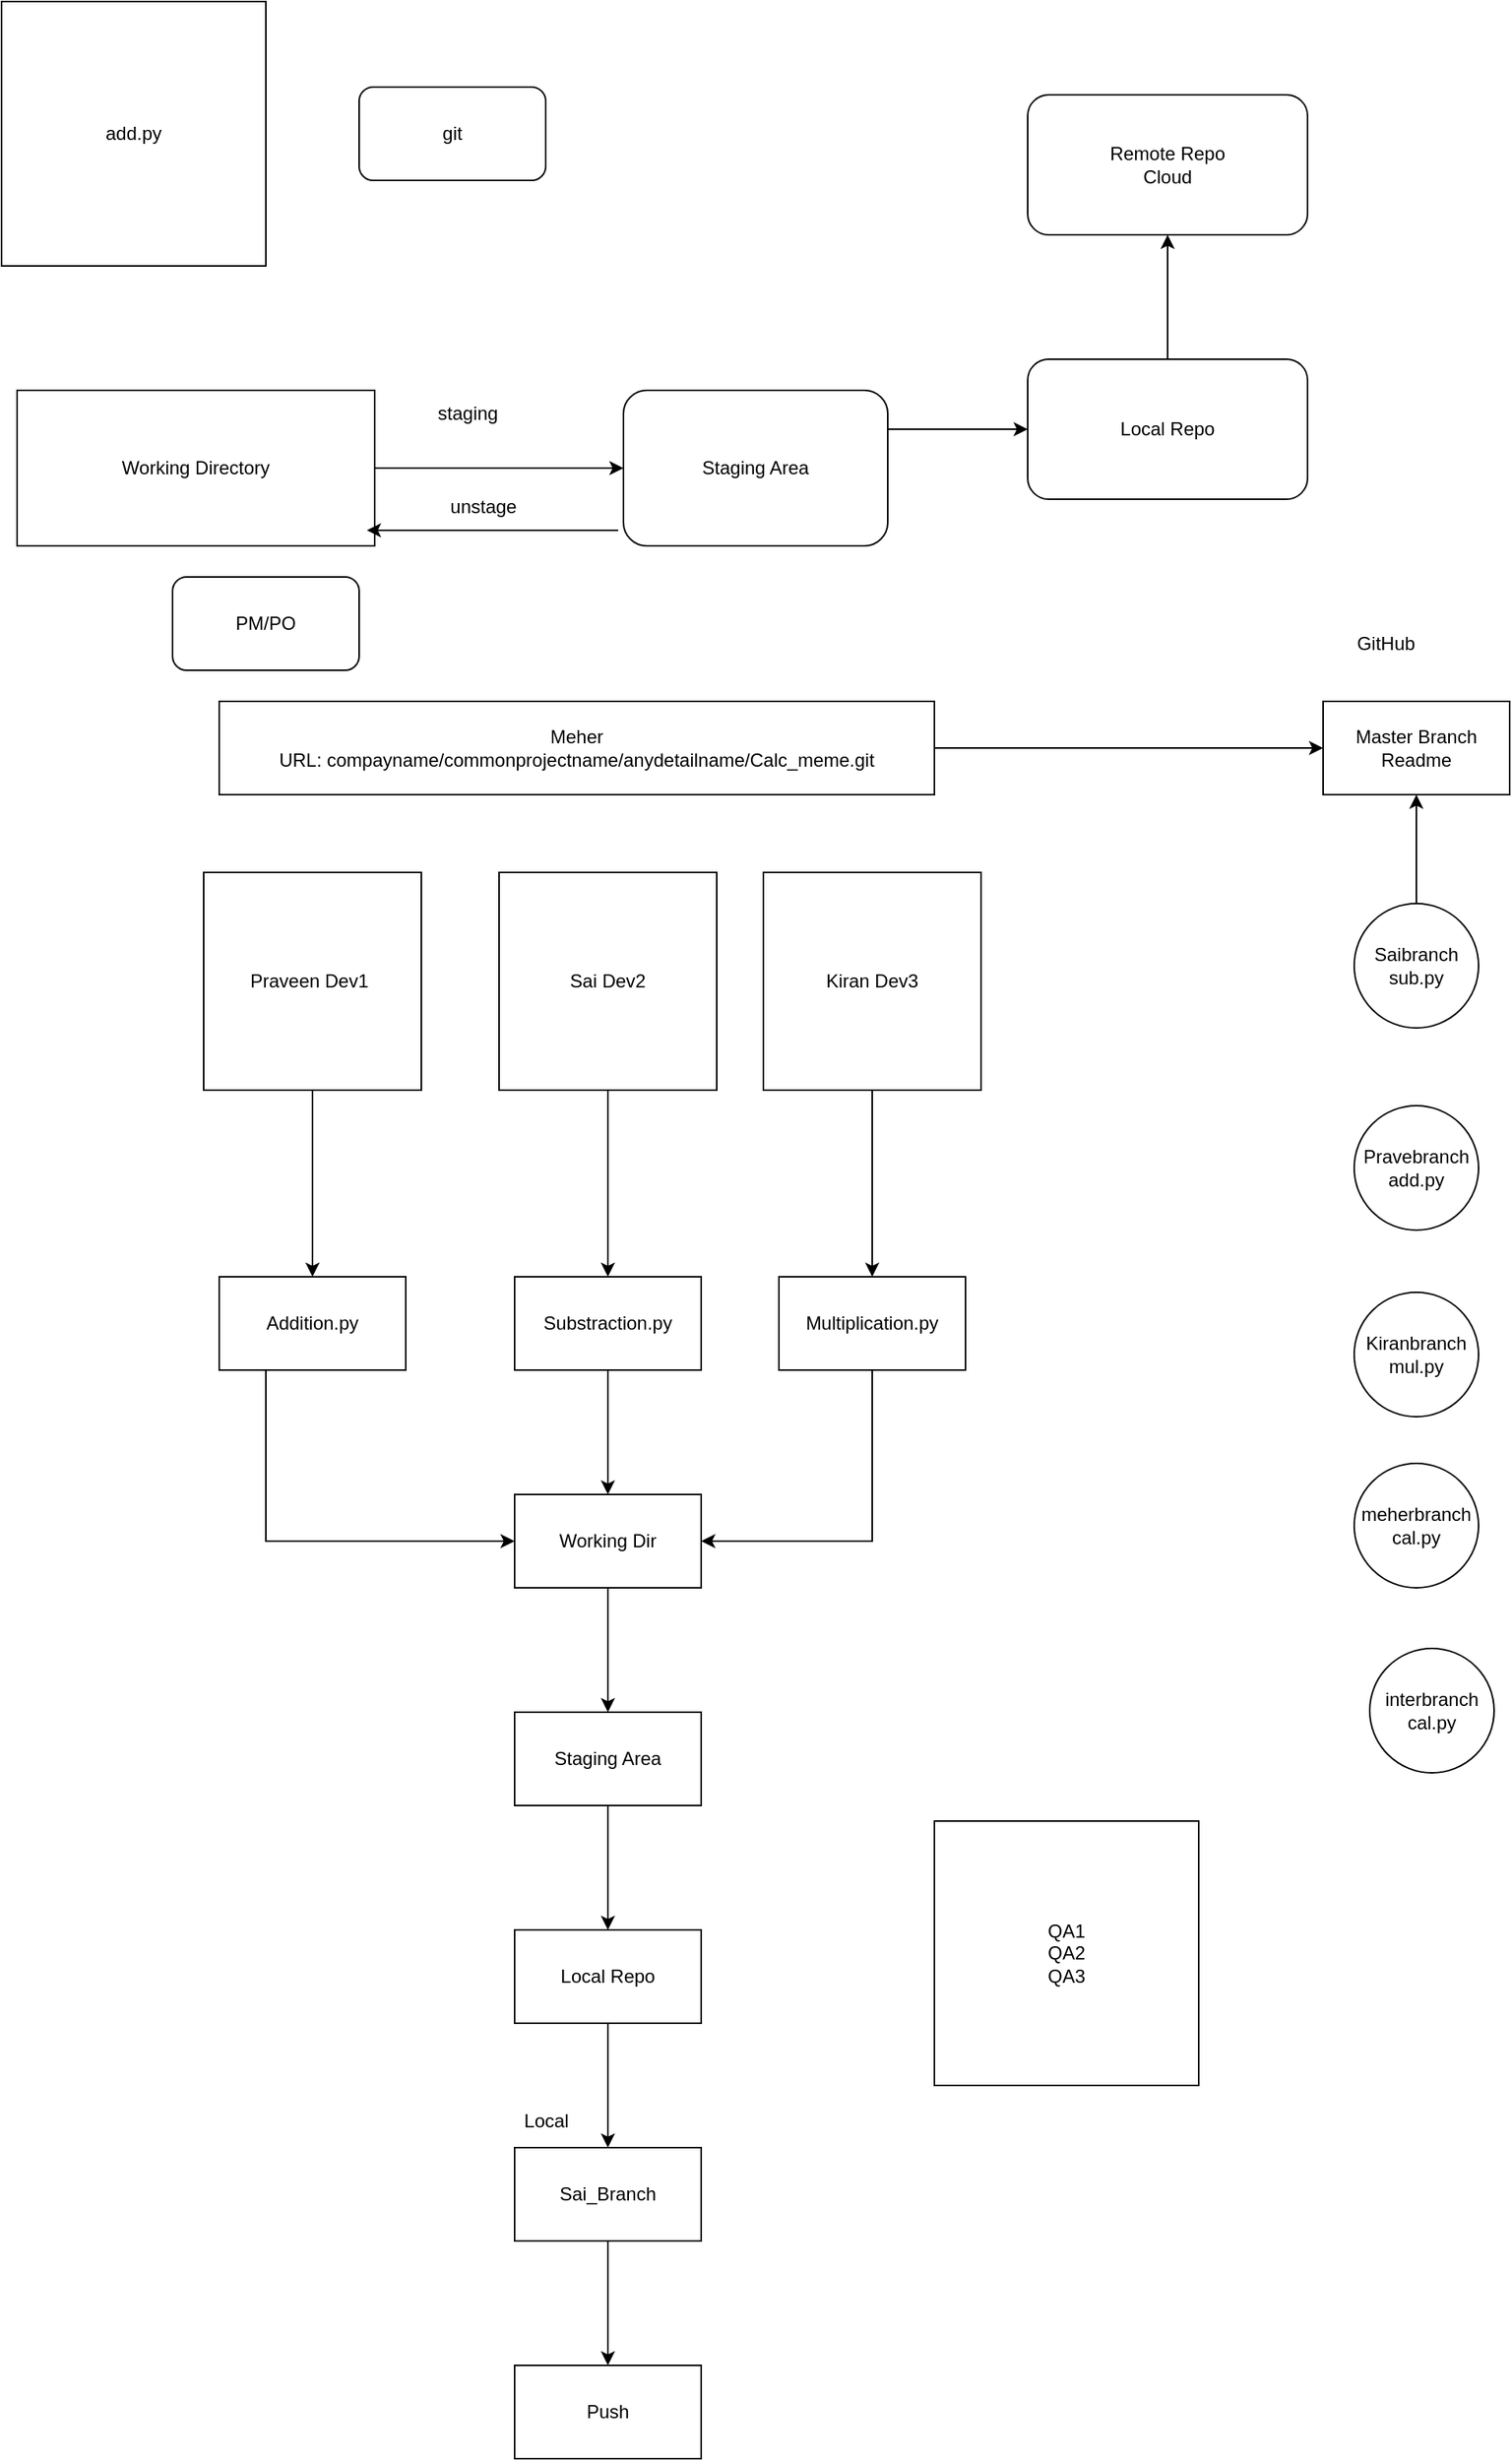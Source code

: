 <mxfile version="24.4.14" type="device">
  <diagram name="Page-1" id="Of9Uxh95Q-X_KCOaJxD-">
    <mxGraphModel dx="1877" dy="522" grid="1" gridSize="10" guides="1" tooltips="1" connect="1" arrows="1" fold="1" page="1" pageScale="1" pageWidth="827" pageHeight="1169" math="0" shadow="0">
      <root>
        <mxCell id="0" />
        <mxCell id="1" parent="0" />
        <mxCell id="voYisuBpqOGVWTI6edSo-1" value="add.py" style="whiteSpace=wrap;html=1;aspect=fixed;" parent="1" vertex="1">
          <mxGeometry x="-40" y="30" width="170" height="170" as="geometry" />
        </mxCell>
        <mxCell id="voYisuBpqOGVWTI6edSo-2" value="git" style="rounded=1;whiteSpace=wrap;html=1;" parent="1" vertex="1">
          <mxGeometry x="190" y="85" width="120" height="60" as="geometry" />
        </mxCell>
        <mxCell id="voYisuBpqOGVWTI6edSo-5" value="" style="edgeStyle=orthogonalEdgeStyle;rounded=0;orthogonalLoop=1;jettySize=auto;html=1;" parent="1" source="voYisuBpqOGVWTI6edSo-3" target="voYisuBpqOGVWTI6edSo-4" edge="1">
          <mxGeometry relative="1" as="geometry" />
        </mxCell>
        <mxCell id="voYisuBpqOGVWTI6edSo-3" value="Working Directory" style="rounded=0;whiteSpace=wrap;html=1;" parent="1" vertex="1">
          <mxGeometry x="-30" y="280" width="230" height="100" as="geometry" />
        </mxCell>
        <mxCell id="voYisuBpqOGVWTI6edSo-4" value="Staging Area" style="rounded=1;whiteSpace=wrap;html=1;" parent="1" vertex="1">
          <mxGeometry x="360" y="280" width="170" height="100" as="geometry" />
        </mxCell>
        <mxCell id="voYisuBpqOGVWTI6edSo-6" value="staging" style="text;html=1;align=center;verticalAlign=middle;whiteSpace=wrap;rounded=0;" parent="1" vertex="1">
          <mxGeometry x="230" y="280" width="60" height="30" as="geometry" />
        </mxCell>
        <mxCell id="voYisuBpqOGVWTI6edSo-7" value="unstage" style="text;html=1;align=center;verticalAlign=middle;whiteSpace=wrap;rounded=0;" parent="1" vertex="1">
          <mxGeometry x="240" y="340" width="60" height="30" as="geometry" />
        </mxCell>
        <mxCell id="voYisuBpqOGVWTI6edSo-8" value="" style="endArrow=classic;html=1;rounded=0;exitX=-0.02;exitY=0.9;exitDx=0;exitDy=0;exitPerimeter=0;" parent="1" source="voYisuBpqOGVWTI6edSo-4" edge="1">
          <mxGeometry width="50" height="50" relative="1" as="geometry">
            <mxPoint x="345" y="365" as="sourcePoint" />
            <mxPoint x="195" y="370" as="targetPoint" />
          </mxGeometry>
        </mxCell>
        <mxCell id="voYisuBpqOGVWTI6edSo-14" value="" style="edgeStyle=orthogonalEdgeStyle;rounded=0;orthogonalLoop=1;jettySize=auto;html=1;" parent="1" source="voYisuBpqOGVWTI6edSo-10" target="voYisuBpqOGVWTI6edSo-13" edge="1">
          <mxGeometry relative="1" as="geometry" />
        </mxCell>
        <mxCell id="voYisuBpqOGVWTI6edSo-10" value="Local Repo" style="rounded=1;whiteSpace=wrap;html=1;" parent="1" vertex="1">
          <mxGeometry x="620" y="260" width="180" height="90" as="geometry" />
        </mxCell>
        <mxCell id="voYisuBpqOGVWTI6edSo-12" value="" style="edgeStyle=orthogonalEdgeStyle;rounded=0;orthogonalLoop=1;jettySize=auto;html=1;entryX=0;entryY=0.5;entryDx=0;entryDy=0;exitX=1;exitY=0.25;exitDx=0;exitDy=0;" parent="1" source="voYisuBpqOGVWTI6edSo-4" target="voYisuBpqOGVWTI6edSo-10" edge="1">
          <mxGeometry relative="1" as="geometry">
            <mxPoint x="210" y="340" as="sourcePoint" />
            <mxPoint x="370" y="340" as="targetPoint" />
          </mxGeometry>
        </mxCell>
        <mxCell id="voYisuBpqOGVWTI6edSo-13" value="Remote Repo&lt;br&gt;Cloud" style="rounded=1;whiteSpace=wrap;html=1;" parent="1" vertex="1">
          <mxGeometry x="620" y="90" width="180" height="90" as="geometry" />
        </mxCell>
        <mxCell id="JHmqWKbBTHZgdUDeonHa-7" value="" style="edgeStyle=orthogonalEdgeStyle;rounded=0;orthogonalLoop=1;jettySize=auto;html=1;" edge="1" parent="1" source="JHmqWKbBTHZgdUDeonHa-1" target="JHmqWKbBTHZgdUDeonHa-6">
          <mxGeometry relative="1" as="geometry" />
        </mxCell>
        <mxCell id="JHmqWKbBTHZgdUDeonHa-1" value="Praveen Dev1&lt;span style=&quot;white-space: pre;&quot;&gt;&#x9;&lt;/span&gt;" style="whiteSpace=wrap;html=1;aspect=fixed;" vertex="1" parent="1">
          <mxGeometry x="90" y="590" width="140" height="140" as="geometry" />
        </mxCell>
        <mxCell id="JHmqWKbBTHZgdUDeonHa-9" value="" style="edgeStyle=orthogonalEdgeStyle;rounded=0;orthogonalLoop=1;jettySize=auto;html=1;" edge="1" parent="1" source="JHmqWKbBTHZgdUDeonHa-2" target="JHmqWKbBTHZgdUDeonHa-8">
          <mxGeometry relative="1" as="geometry" />
        </mxCell>
        <mxCell id="JHmqWKbBTHZgdUDeonHa-2" value="Sai Dev2" style="whiteSpace=wrap;html=1;aspect=fixed;" vertex="1" parent="1">
          <mxGeometry x="280" y="590" width="140" height="140" as="geometry" />
        </mxCell>
        <mxCell id="JHmqWKbBTHZgdUDeonHa-11" value="" style="edgeStyle=orthogonalEdgeStyle;rounded=0;orthogonalLoop=1;jettySize=auto;html=1;" edge="1" parent="1" source="JHmqWKbBTHZgdUDeonHa-3" target="JHmqWKbBTHZgdUDeonHa-10">
          <mxGeometry relative="1" as="geometry" />
        </mxCell>
        <mxCell id="JHmqWKbBTHZgdUDeonHa-3" value="Kiran Dev3" style="whiteSpace=wrap;html=1;aspect=fixed;" vertex="1" parent="1">
          <mxGeometry x="450" y="590" width="140" height="140" as="geometry" />
        </mxCell>
        <mxCell id="JHmqWKbBTHZgdUDeonHa-19" value="" style="edgeStyle=orthogonalEdgeStyle;rounded=0;orthogonalLoop=1;jettySize=auto;html=1;" edge="1" parent="1" source="JHmqWKbBTHZgdUDeonHa-4" target="JHmqWKbBTHZgdUDeonHa-18">
          <mxGeometry relative="1" as="geometry" />
        </mxCell>
        <mxCell id="JHmqWKbBTHZgdUDeonHa-4" value="Meher&lt;div&gt;URL: compayname/commonprojectname/anydetailname/Calc_meme.git&lt;/div&gt;" style="rounded=0;whiteSpace=wrap;html=1;" vertex="1" parent="1">
          <mxGeometry x="100" y="480" width="460" height="60" as="geometry" />
        </mxCell>
        <mxCell id="JHmqWKbBTHZgdUDeonHa-5" value="PM/PO" style="rounded=1;whiteSpace=wrap;html=1;" vertex="1" parent="1">
          <mxGeometry x="70" y="400" width="120" height="60" as="geometry" />
        </mxCell>
        <mxCell id="JHmqWKbBTHZgdUDeonHa-34" style="edgeStyle=orthogonalEdgeStyle;rounded=0;orthogonalLoop=1;jettySize=auto;html=1;exitX=0.25;exitY=1;exitDx=0;exitDy=0;entryX=0;entryY=0.5;entryDx=0;entryDy=0;" edge="1" parent="1" source="JHmqWKbBTHZgdUDeonHa-6" target="JHmqWKbBTHZgdUDeonHa-12">
          <mxGeometry relative="1" as="geometry" />
        </mxCell>
        <mxCell id="JHmqWKbBTHZgdUDeonHa-6" value="Addition.py" style="whiteSpace=wrap;html=1;" vertex="1" parent="1">
          <mxGeometry x="100" y="850" width="120" height="60" as="geometry" />
        </mxCell>
        <mxCell id="JHmqWKbBTHZgdUDeonHa-13" value="" style="edgeStyle=orthogonalEdgeStyle;rounded=0;orthogonalLoop=1;jettySize=auto;html=1;" edge="1" parent="1" source="JHmqWKbBTHZgdUDeonHa-8" target="JHmqWKbBTHZgdUDeonHa-12">
          <mxGeometry relative="1" as="geometry" />
        </mxCell>
        <mxCell id="JHmqWKbBTHZgdUDeonHa-8" value="Substraction.py" style="whiteSpace=wrap;html=1;" vertex="1" parent="1">
          <mxGeometry x="290" y="850" width="120" height="60" as="geometry" />
        </mxCell>
        <mxCell id="JHmqWKbBTHZgdUDeonHa-10" value="Multiplication.py" style="whiteSpace=wrap;html=1;" vertex="1" parent="1">
          <mxGeometry x="460" y="850" width="120" height="60" as="geometry" />
        </mxCell>
        <mxCell id="JHmqWKbBTHZgdUDeonHa-15" value="" style="edgeStyle=orthogonalEdgeStyle;rounded=0;orthogonalLoop=1;jettySize=auto;html=1;" edge="1" parent="1" source="JHmqWKbBTHZgdUDeonHa-12" target="JHmqWKbBTHZgdUDeonHa-14">
          <mxGeometry relative="1" as="geometry" />
        </mxCell>
        <mxCell id="JHmqWKbBTHZgdUDeonHa-12" value="Working Dir" style="whiteSpace=wrap;html=1;" vertex="1" parent="1">
          <mxGeometry x="290" y="990" width="120" height="60" as="geometry" />
        </mxCell>
        <mxCell id="JHmqWKbBTHZgdUDeonHa-17" value="" style="edgeStyle=orthogonalEdgeStyle;rounded=0;orthogonalLoop=1;jettySize=auto;html=1;" edge="1" parent="1" source="JHmqWKbBTHZgdUDeonHa-14" target="JHmqWKbBTHZgdUDeonHa-16">
          <mxGeometry relative="1" as="geometry" />
        </mxCell>
        <mxCell id="JHmqWKbBTHZgdUDeonHa-14" value="Staging Area" style="whiteSpace=wrap;html=1;" vertex="1" parent="1">
          <mxGeometry x="290" y="1130" width="120" height="60" as="geometry" />
        </mxCell>
        <mxCell id="JHmqWKbBTHZgdUDeonHa-21" value="" style="edgeStyle=orthogonalEdgeStyle;rounded=0;orthogonalLoop=1;jettySize=auto;html=1;" edge="1" parent="1" source="JHmqWKbBTHZgdUDeonHa-16" target="JHmqWKbBTHZgdUDeonHa-20">
          <mxGeometry relative="1" as="geometry" />
        </mxCell>
        <mxCell id="JHmqWKbBTHZgdUDeonHa-16" value="Local Repo" style="whiteSpace=wrap;html=1;" vertex="1" parent="1">
          <mxGeometry x="290" y="1270" width="120" height="60" as="geometry" />
        </mxCell>
        <mxCell id="JHmqWKbBTHZgdUDeonHa-27" value="" style="edgeStyle=orthogonalEdgeStyle;rounded=0;orthogonalLoop=1;jettySize=auto;html=1;entryX=0.5;entryY=1;entryDx=0;entryDy=0;" edge="1" parent="1" source="JHmqWKbBTHZgdUDeonHa-26" target="JHmqWKbBTHZgdUDeonHa-18">
          <mxGeometry relative="1" as="geometry">
            <mxPoint x="800" y="590" as="sourcePoint" />
            <mxPoint x="880" y="570" as="targetPoint" />
          </mxGeometry>
        </mxCell>
        <mxCell id="JHmqWKbBTHZgdUDeonHa-18" value="Master Branch&lt;div&gt;Readme&lt;/div&gt;" style="whiteSpace=wrap;html=1;rounded=0;" vertex="1" parent="1">
          <mxGeometry x="810" y="480" width="120" height="60" as="geometry" />
        </mxCell>
        <mxCell id="JHmqWKbBTHZgdUDeonHa-25" value="" style="edgeStyle=orthogonalEdgeStyle;rounded=0;orthogonalLoop=1;jettySize=auto;html=1;" edge="1" parent="1" source="JHmqWKbBTHZgdUDeonHa-20" target="JHmqWKbBTHZgdUDeonHa-24">
          <mxGeometry relative="1" as="geometry" />
        </mxCell>
        <mxCell id="JHmqWKbBTHZgdUDeonHa-20" value="Sai_Branch" style="whiteSpace=wrap;html=1;" vertex="1" parent="1">
          <mxGeometry x="290" y="1410" width="120" height="60" as="geometry" />
        </mxCell>
        <mxCell id="JHmqWKbBTHZgdUDeonHa-22" value="GitHub" style="text;html=1;align=center;verticalAlign=middle;resizable=0;points=[];autosize=1;strokeColor=none;fillColor=none;" vertex="1" parent="1">
          <mxGeometry x="820" y="428" width="60" height="30" as="geometry" />
        </mxCell>
        <mxCell id="JHmqWKbBTHZgdUDeonHa-23" value="Local" style="text;html=1;align=center;verticalAlign=middle;resizable=0;points=[];autosize=1;strokeColor=none;fillColor=none;" vertex="1" parent="1">
          <mxGeometry x="285" y="1378" width="50" height="30" as="geometry" />
        </mxCell>
        <mxCell id="JHmqWKbBTHZgdUDeonHa-24" value="Push" style="whiteSpace=wrap;html=1;" vertex="1" parent="1">
          <mxGeometry x="290" y="1550" width="120" height="60" as="geometry" />
        </mxCell>
        <mxCell id="JHmqWKbBTHZgdUDeonHa-26" value="Saibranch&lt;div&gt;sub.py&lt;/div&gt;" style="ellipse;whiteSpace=wrap;html=1;rounded=0;" vertex="1" parent="1">
          <mxGeometry x="830" y="610" width="80" height="80" as="geometry" />
        </mxCell>
        <mxCell id="JHmqWKbBTHZgdUDeonHa-29" value="Pravebranch&lt;div&gt;add.py&lt;/div&gt;" style="ellipse;whiteSpace=wrap;html=1;rounded=0;" vertex="1" parent="1">
          <mxGeometry x="830" y="740" width="80" height="80" as="geometry" />
        </mxCell>
        <mxCell id="JHmqWKbBTHZgdUDeonHa-30" value="Kiranbranch&lt;div&gt;mul.py&lt;/div&gt;" style="ellipse;whiteSpace=wrap;html=1;rounded=0;" vertex="1" parent="1">
          <mxGeometry x="830" y="860" width="80" height="80" as="geometry" />
        </mxCell>
        <mxCell id="JHmqWKbBTHZgdUDeonHa-35" style="edgeStyle=orthogonalEdgeStyle;rounded=0;orthogonalLoop=1;jettySize=auto;html=1;exitX=0.5;exitY=1;exitDx=0;exitDy=0;entryX=1;entryY=0.5;entryDx=0;entryDy=0;" edge="1" parent="1" source="JHmqWKbBTHZgdUDeonHa-10" target="JHmqWKbBTHZgdUDeonHa-12">
          <mxGeometry relative="1" as="geometry">
            <mxPoint x="439.75" y="980" as="sourcePoint" />
            <mxPoint x="599.75" y="1090" as="targetPoint" />
          </mxGeometry>
        </mxCell>
        <mxCell id="JHmqWKbBTHZgdUDeonHa-36" value="QA1&lt;div&gt;QA2&lt;/div&gt;&lt;div&gt;QA3&lt;/div&gt;" style="whiteSpace=wrap;html=1;aspect=fixed;" vertex="1" parent="1">
          <mxGeometry x="560" y="1200" width="170" height="170" as="geometry" />
        </mxCell>
        <mxCell id="JHmqWKbBTHZgdUDeonHa-37" value="meherbranch&lt;div&gt;cal.py&lt;/div&gt;" style="ellipse;whiteSpace=wrap;html=1;rounded=0;" vertex="1" parent="1">
          <mxGeometry x="830" y="970" width="80" height="80" as="geometry" />
        </mxCell>
        <mxCell id="JHmqWKbBTHZgdUDeonHa-38" value="interbranch&lt;div&gt;cal.py&lt;/div&gt;" style="ellipse;whiteSpace=wrap;html=1;rounded=0;" vertex="1" parent="1">
          <mxGeometry x="840" y="1089" width="80" height="80" as="geometry" />
        </mxCell>
      </root>
    </mxGraphModel>
  </diagram>
</mxfile>
